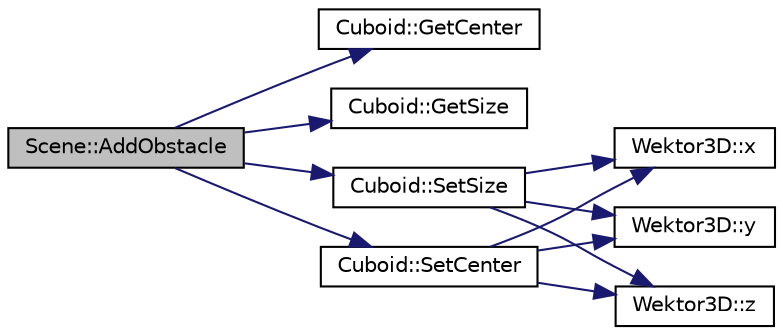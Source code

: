 digraph "Scene::AddObstacle"
{
  edge [fontname="Helvetica",fontsize="10",labelfontname="Helvetica",labelfontsize="10"];
  node [fontname="Helvetica",fontsize="10",shape=record];
  rankdir="LR";
  Node1 [label="Scene::AddObstacle",height=0.2,width=0.4,color="black", fillcolor="grey75", style="filled", fontcolor="black"];
  Node1 -> Node2 [color="midnightblue",fontsize="10",style="solid",fontname="Helvetica"];
  Node2 [label="Cuboid::GetCenter",height=0.2,width=0.4,color="black", fillcolor="white", style="filled",URL="$class_cuboid.html#ac461206daec7270fae10de7bd93aa8bc",tooltip="Udostępnia współrzędne środka prostopadłościanu. "];
  Node1 -> Node3 [color="midnightblue",fontsize="10",style="solid",fontname="Helvetica"];
  Node3 [label="Cuboid::GetSize",height=0.2,width=0.4,color="black", fillcolor="white", style="filled",URL="$class_cuboid.html#a84427684d92fb939e8cfcb2c815d940e",tooltip="Udostępnia długości boków prostopadłościanu. "];
  Node1 -> Node4 [color="midnightblue",fontsize="10",style="solid",fontname="Helvetica"];
  Node4 [label="Cuboid::SetSize",height=0.2,width=0.4,color="black", fillcolor="white", style="filled",URL="$class_cuboid.html#ad4ab95061ca2e19aa7e2c890eb345e22",tooltip="Zapisuje dlugości boków prostopadłościanu. "];
  Node4 -> Node5 [color="midnightblue",fontsize="10",style="solid",fontname="Helvetica"];
  Node5 [label="Wektor3D::x",height=0.2,width=0.4,color="black", fillcolor="white", style="filled",URL="$class_wektor3_d.html#ad0c31a932da0869dd3ef99ed6e8025c1",tooltip="Udostępia do odczytu współrzędną x-ową. "];
  Node4 -> Node6 [color="midnightblue",fontsize="10",style="solid",fontname="Helvetica"];
  Node6 [label="Wektor3D::y",height=0.2,width=0.4,color="black", fillcolor="white", style="filled",URL="$class_wektor3_d.html#a470e6aadf3fca3101398c9326f20bfa6",tooltip="Udostępia do odczytu współrzędną y-ową. "];
  Node4 -> Node7 [color="midnightblue",fontsize="10",style="solid",fontname="Helvetica"];
  Node7 [label="Wektor3D::z",height=0.2,width=0.4,color="black", fillcolor="white", style="filled",URL="$class_wektor3_d.html#a79389ab1455820e0ad030350668d91d7",tooltip="Udostępia do odczytu współrzędną z-ową. "];
  Node1 -> Node8 [color="midnightblue",fontsize="10",style="solid",fontname="Helvetica"];
  Node8 [label="Cuboid::SetCenter",height=0.2,width=0.4,color="black", fillcolor="white", style="filled",URL="$class_cuboid.html#a057fd804be6a022ec22411eb5b9a3073",tooltip="Zapisuje środek prostopadłościanu. "];
  Node8 -> Node5 [color="midnightblue",fontsize="10",style="solid",fontname="Helvetica"];
  Node8 -> Node6 [color="midnightblue",fontsize="10",style="solid",fontname="Helvetica"];
  Node8 -> Node7 [color="midnightblue",fontsize="10",style="solid",fontname="Helvetica"];
}
